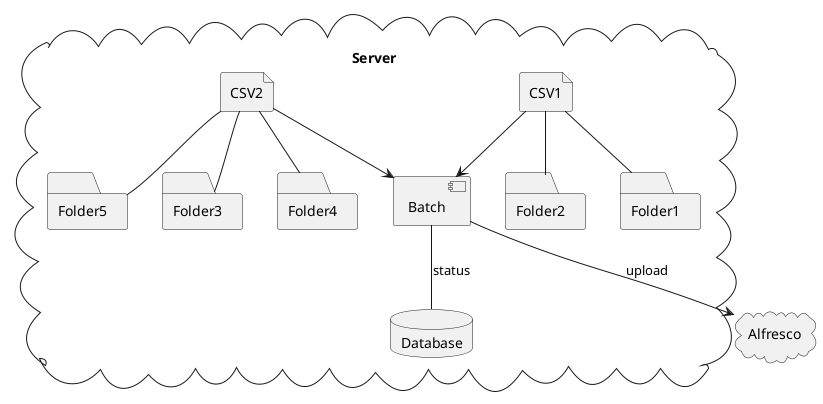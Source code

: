 @startuml

cloud Server {
    file CSV1
    file CSV2
    folder Folder1
    folder Folder2
    folder Folder3
    folder Folder4
    folder Folder5
    component Batch
    database Database
}

cloud Alfresco

CSV1 --> Batch
CSV1 -- Folder1
CSV1 -- Folder2

CSV2 --> Batch
CSV2 -- Folder3
CSV2 -- Folder4
CSV2 -- Folder5

Batch  -- Database : status
Batch  --> Alfresco : upload

@enduml

